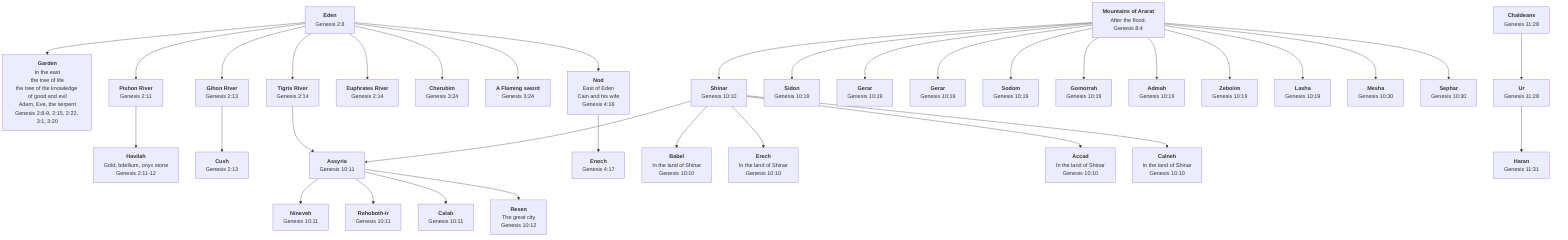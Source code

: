 graph TD
    Eden["<b>Eden</b><br>Genesis 2:8"] --> Garden["<b>Garden</b><br>In the east<br>the tree of life<br>the tree of the knowledge of good and evil<br>Adam, Eve, the serpent<br>Genesis 2:8-9, 2:15, 2:22, 3:1, 3:20"]
    Eden --> Pishon["<b>Pishon River</b><br>Genesis 2:11"]
    Eden --> Gihon["<b>Gihon River</b><br>Genesis 2:13"]
    Eden --> Tigris["<b>Tigris River</b><br>Genesis 2:14"]
    Eden --> Euphrates["<b>Euphrates River</b><br>Genesis 2:14"]
    Pishon --> Havilah["<b>Havilah</b><br>Gold, bdellium, onyx stone<br>Genesis 2:11-12"]
    Gihon --> Cush["<b>Cush</b><br>Genesis 2:13"]
    Tigris --> Assyria["<b>Assyria</b><br>Genesis 2:14"]
    Eden --> Cherubim["<b>Cherubim</b><br>Genesis 3:24"]
    Eden --> FlamingSword["<b>A Flaming sword</b><br>Genesis 3:24"]
    Eden --> Nod["<b>Nod</b><br>East of Eden<br>Cain and his wife<br>Genesis 4:16"]
    Nod --> Enoch["<b>Enoch</b><br>Genesis 4:17"]
    Ararat["<b>Mountains of Ararat</b><br>After the flood.<br>Genesis 8:4"]
    Ararat --> Shinar["<b>Shinar</b><br>Genesis 10:10"]
    Shinar --> Babel["<b>Babel</b><br>In the land of Shinar<br>Genesis 10:10"]
    Shinar --> Erech["<b>Erech</b><br>In the land of Shinar<br>Genesis 10:10"]
    Shinar --> Accad["<b>Accad</b><br>In the land of Shinar<br>Genesis 10:10"]
    Shinar --> Calneh["<b>Calneh</b><br>In the land of Shinar<br>Genesis 10:10"]
    Shinar --> Assyria["<b>Assyria</b><br>Genesis 10:11"]
    Assyria --> Nineveh["<b>Nineveh</b><br>Genesis 10:11"]
    Assyria --> RehobothIr["<b>Rehoboth-Ir</b><br>Genesis 10:11"]
    Assyria --> Calah["<b>Calah</b><br>Genesis 10:11"]
    Assyria --> Resen["<b>Resen</b><br>The great city<br>Genesis 10:12"]
    Ararat --> Sidon["<b>Sidon</b><br>Genesis 10:19"]
    Ararat --> Gerar["<b>Gerar</b><br>Genesis 10:19"]
    Ararat --> Gaza["<b>Gerar</b><br>Genesis 10:19"]
    Ararat --> Sodom["<b>Sodom</b><br>Genesis 10:19"]
    Ararat --> Gomorrah["<b>Gomorrah</b><br>Genesis 10:19"] 
    Ararat --> Admah["<b>Admah</b><br>Genesis 10:19"]
    Ararat --> Zeboiim["<b>Zeboiim</b><br>Genesis 10:19"]
    Ararat --> Lasha["<b>Lasha</b><br>Genesis 10:19"]
    Ararat --> Mesha["<b>Mesha</b><br>Genesis 10:30"]
    Ararat --> Sephar["<b>Sephar</b><br>Genesis 10:30"]
    Chaldeans["<b>Chaldeans</b><br>Genesis 11:28"] --> Ur["<b>Ur</b><br>Genesis 11:28"]
    Ur --> Haran["<b>Haran</b><br>Genesis 11:31"]